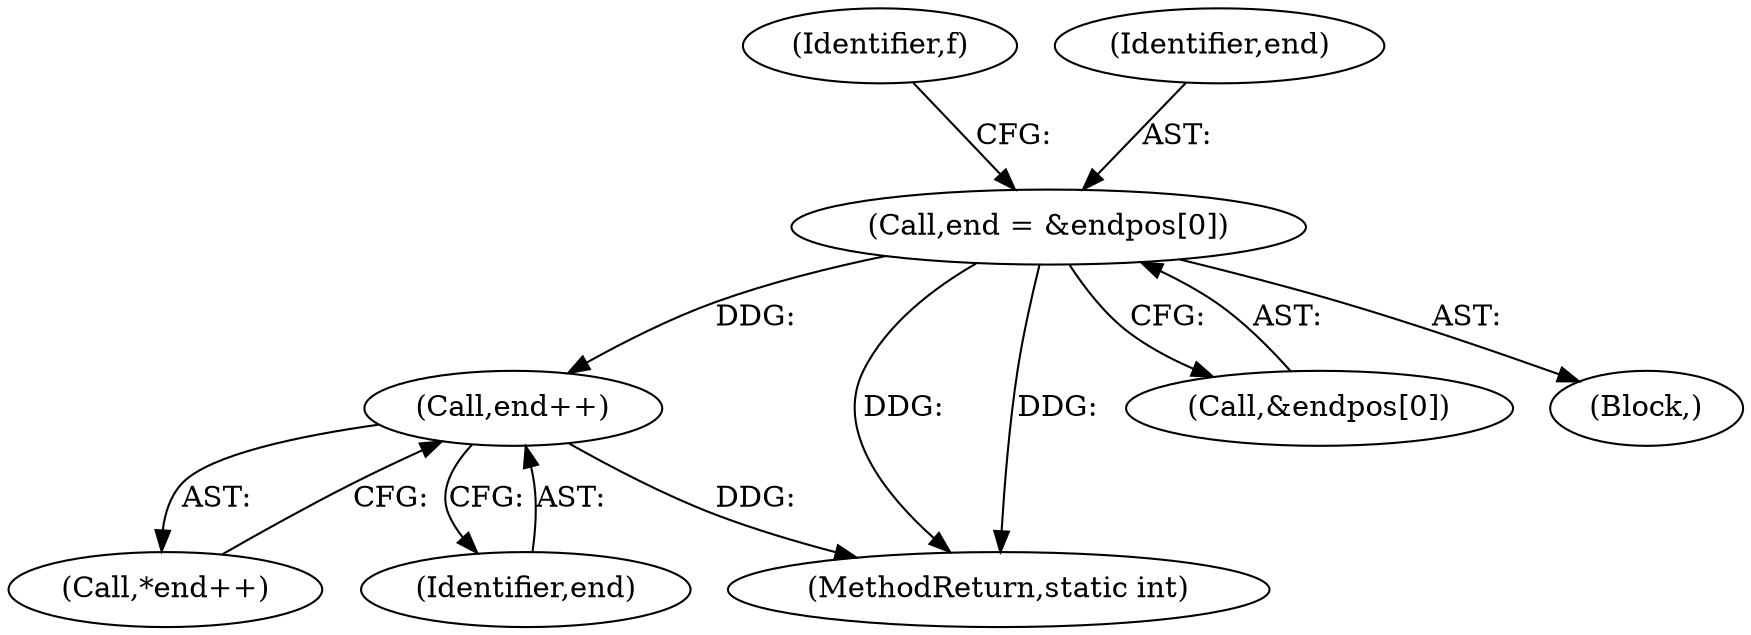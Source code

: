 digraph "0_curl_curl-7_51_0-162-g3ab3c16@array" {
"1000197" [label="(Call,end = &endpos[0])"];
"1001382" [label="(Call,end++)"];
"1001381" [label="(Call,*end++)"];
"1000204" [label="(Identifier,f)"];
"1001383" [label="(Identifier,end)"];
"1001382" [label="(Call,end++)"];
"1000198" [label="(Identifier,end)"];
"1001386" [label="(MethodReturn,static int)"];
"1000199" [label="(Call,&endpos[0])"];
"1000158" [label="(Block,)"];
"1000197" [label="(Call,end = &endpos[0])"];
"1000197" -> "1000158"  [label="AST: "];
"1000197" -> "1000199"  [label="CFG: "];
"1000198" -> "1000197"  [label="AST: "];
"1000199" -> "1000197"  [label="AST: "];
"1000204" -> "1000197"  [label="CFG: "];
"1000197" -> "1001386"  [label="DDG: "];
"1000197" -> "1001386"  [label="DDG: "];
"1000197" -> "1001382"  [label="DDG: "];
"1001382" -> "1001381"  [label="AST: "];
"1001382" -> "1001383"  [label="CFG: "];
"1001383" -> "1001382"  [label="AST: "];
"1001381" -> "1001382"  [label="CFG: "];
"1001382" -> "1001386"  [label="DDG: "];
}
